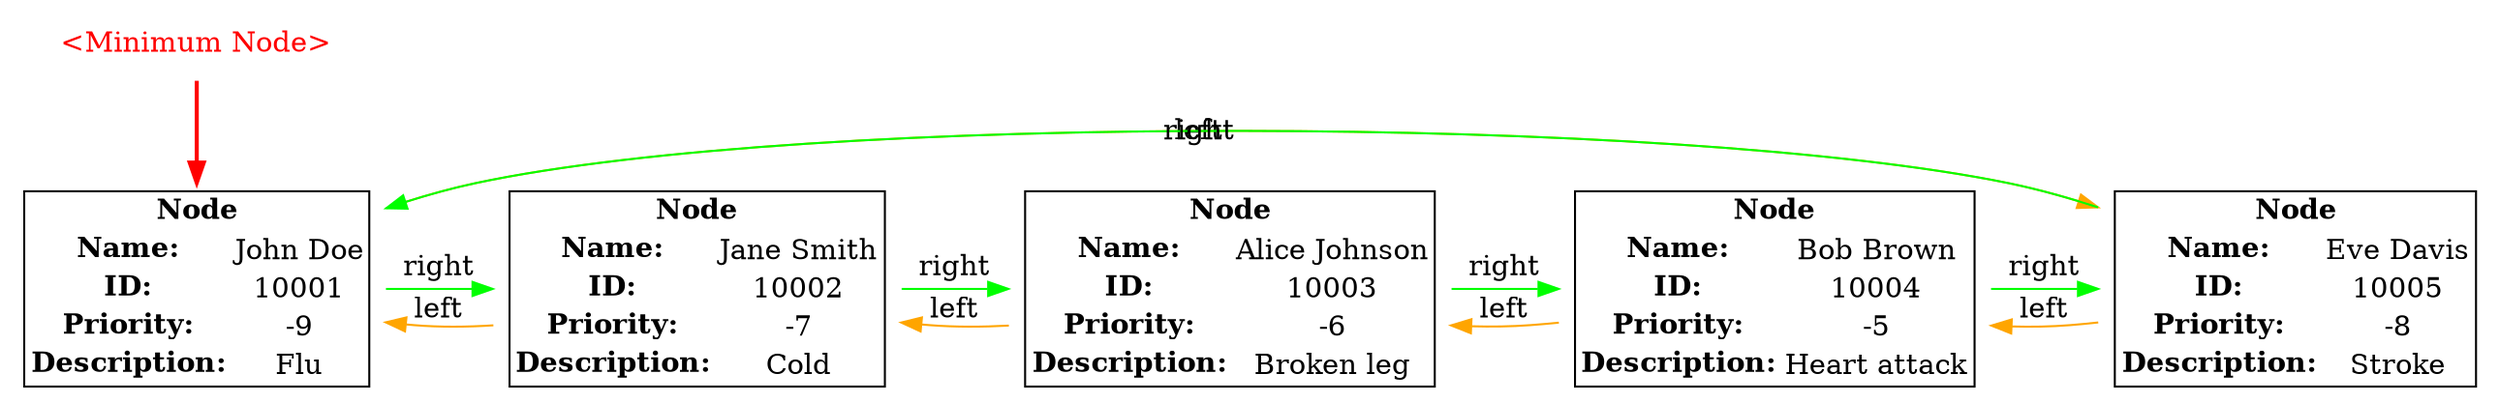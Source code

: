 digraph FibonacciHeap {
    graph [rankdir=TB];
    node [shape=plaintext];
    MinPointer [shape=plaintext, label="<Minimum Node>", fontcolor=red];
    Node0xfe18a0 [label=<
        <table border="1" cellborder="0" cellspacing="0">
            <tr><td colspan="2"><b>Node</b></td></tr>
            <tr><td><b>Name:</b></td><td>John Doe</td></tr>
            <tr><td><b>ID:</b></td><td>10001</td></tr>
            <tr><td><b>Priority:</b></td><td>-9</td></tr>
            <tr><td><b>Description:</b></td><td>Flu</td></tr>
        </table>
    >];
    MinPointer -> Node0xfe18a0 [color=red, penwidth=2];
    Node0xfe18a0 -> Node0xfe0520 [label="right", color=green, constraint=false];
    Node0xfe18a0 -> Node0xfeb2d0 [label="left", color=orange, constraint=false];
    Node0xfe0520 [label=<
        <table border="1" cellborder="0" cellspacing="0">
            <tr><td colspan="2"><b>Node</b></td></tr>
            <tr><td><b>Name:</b></td><td>Jane Smith</td></tr>
            <tr><td><b>ID:</b></td><td>10002</td></tr>
            <tr><td><b>Priority:</b></td><td>-7</td></tr>
            <tr><td><b>Description:</b></td><td>Cold</td></tr>
        </table>
    >];
    Node0xfe0520 -> Node0xfeb0e0 [label="right", color=green, constraint=false];
    Node0xfe0520 -> Node0xfe18a0 [label="left", color=orange, constraint=false];
    Node0xfeb0e0 [label=<
        <table border="1" cellborder="0" cellspacing="0">
            <tr><td colspan="2"><b>Node</b></td></tr>
            <tr><td><b>Name:</b></td><td>Alice Johnson</td></tr>
            <tr><td><b>ID:</b></td><td>10003</td></tr>
            <tr><td><b>Priority:</b></td><td>-6</td></tr>
            <tr><td><b>Description:</b></td><td>Broken leg</td></tr>
        </table>
    >];
    Node0xfeb0e0 -> Node0xfeb1d8 [label="right", color=green, constraint=false];
    Node0xfeb0e0 -> Node0xfe0520 [label="left", color=orange, constraint=false];
    Node0xfeb1d8 [label=<
        <table border="1" cellborder="0" cellspacing="0">
            <tr><td colspan="2"><b>Node</b></td></tr>
            <tr><td><b>Name:</b></td><td>Bob Brown</td></tr>
            <tr><td><b>ID:</b></td><td>10004</td></tr>
            <tr><td><b>Priority:</b></td><td>-5</td></tr>
            <tr><td><b>Description:</b></td><td>Heart attack</td></tr>
        </table>
    >];
    Node0xfeb1d8 -> Node0xfeb2d0 [label="right", color=green, constraint=false];
    Node0xfeb1d8 -> Node0xfeb0e0 [label="left", color=orange, constraint=false];
    Node0xfeb2d0 [label=<
        <table border="1" cellborder="0" cellspacing="0">
            <tr><td colspan="2"><b>Node</b></td></tr>
            <tr><td><b>Name:</b></td><td>Eve Davis</td></tr>
            <tr><td><b>ID:</b></td><td>10005</td></tr>
            <tr><td><b>Priority:</b></td><td>-8</td></tr>
            <tr><td><b>Description:</b></td><td>Stroke</td></tr>
        </table>
    >];
    Node0xfeb2d0 -> Node0xfe18a0 [label="right", color=green, constraint=false];
    Node0xfeb2d0 -> Node0xfeb1d8 [label="left", color=orange, constraint=false];
    { rank=same; Node0xfe18a0; Node0xfe0520; Node0xfeb0e0; Node0xfeb1d8; Node0xfeb2d0; }
}
